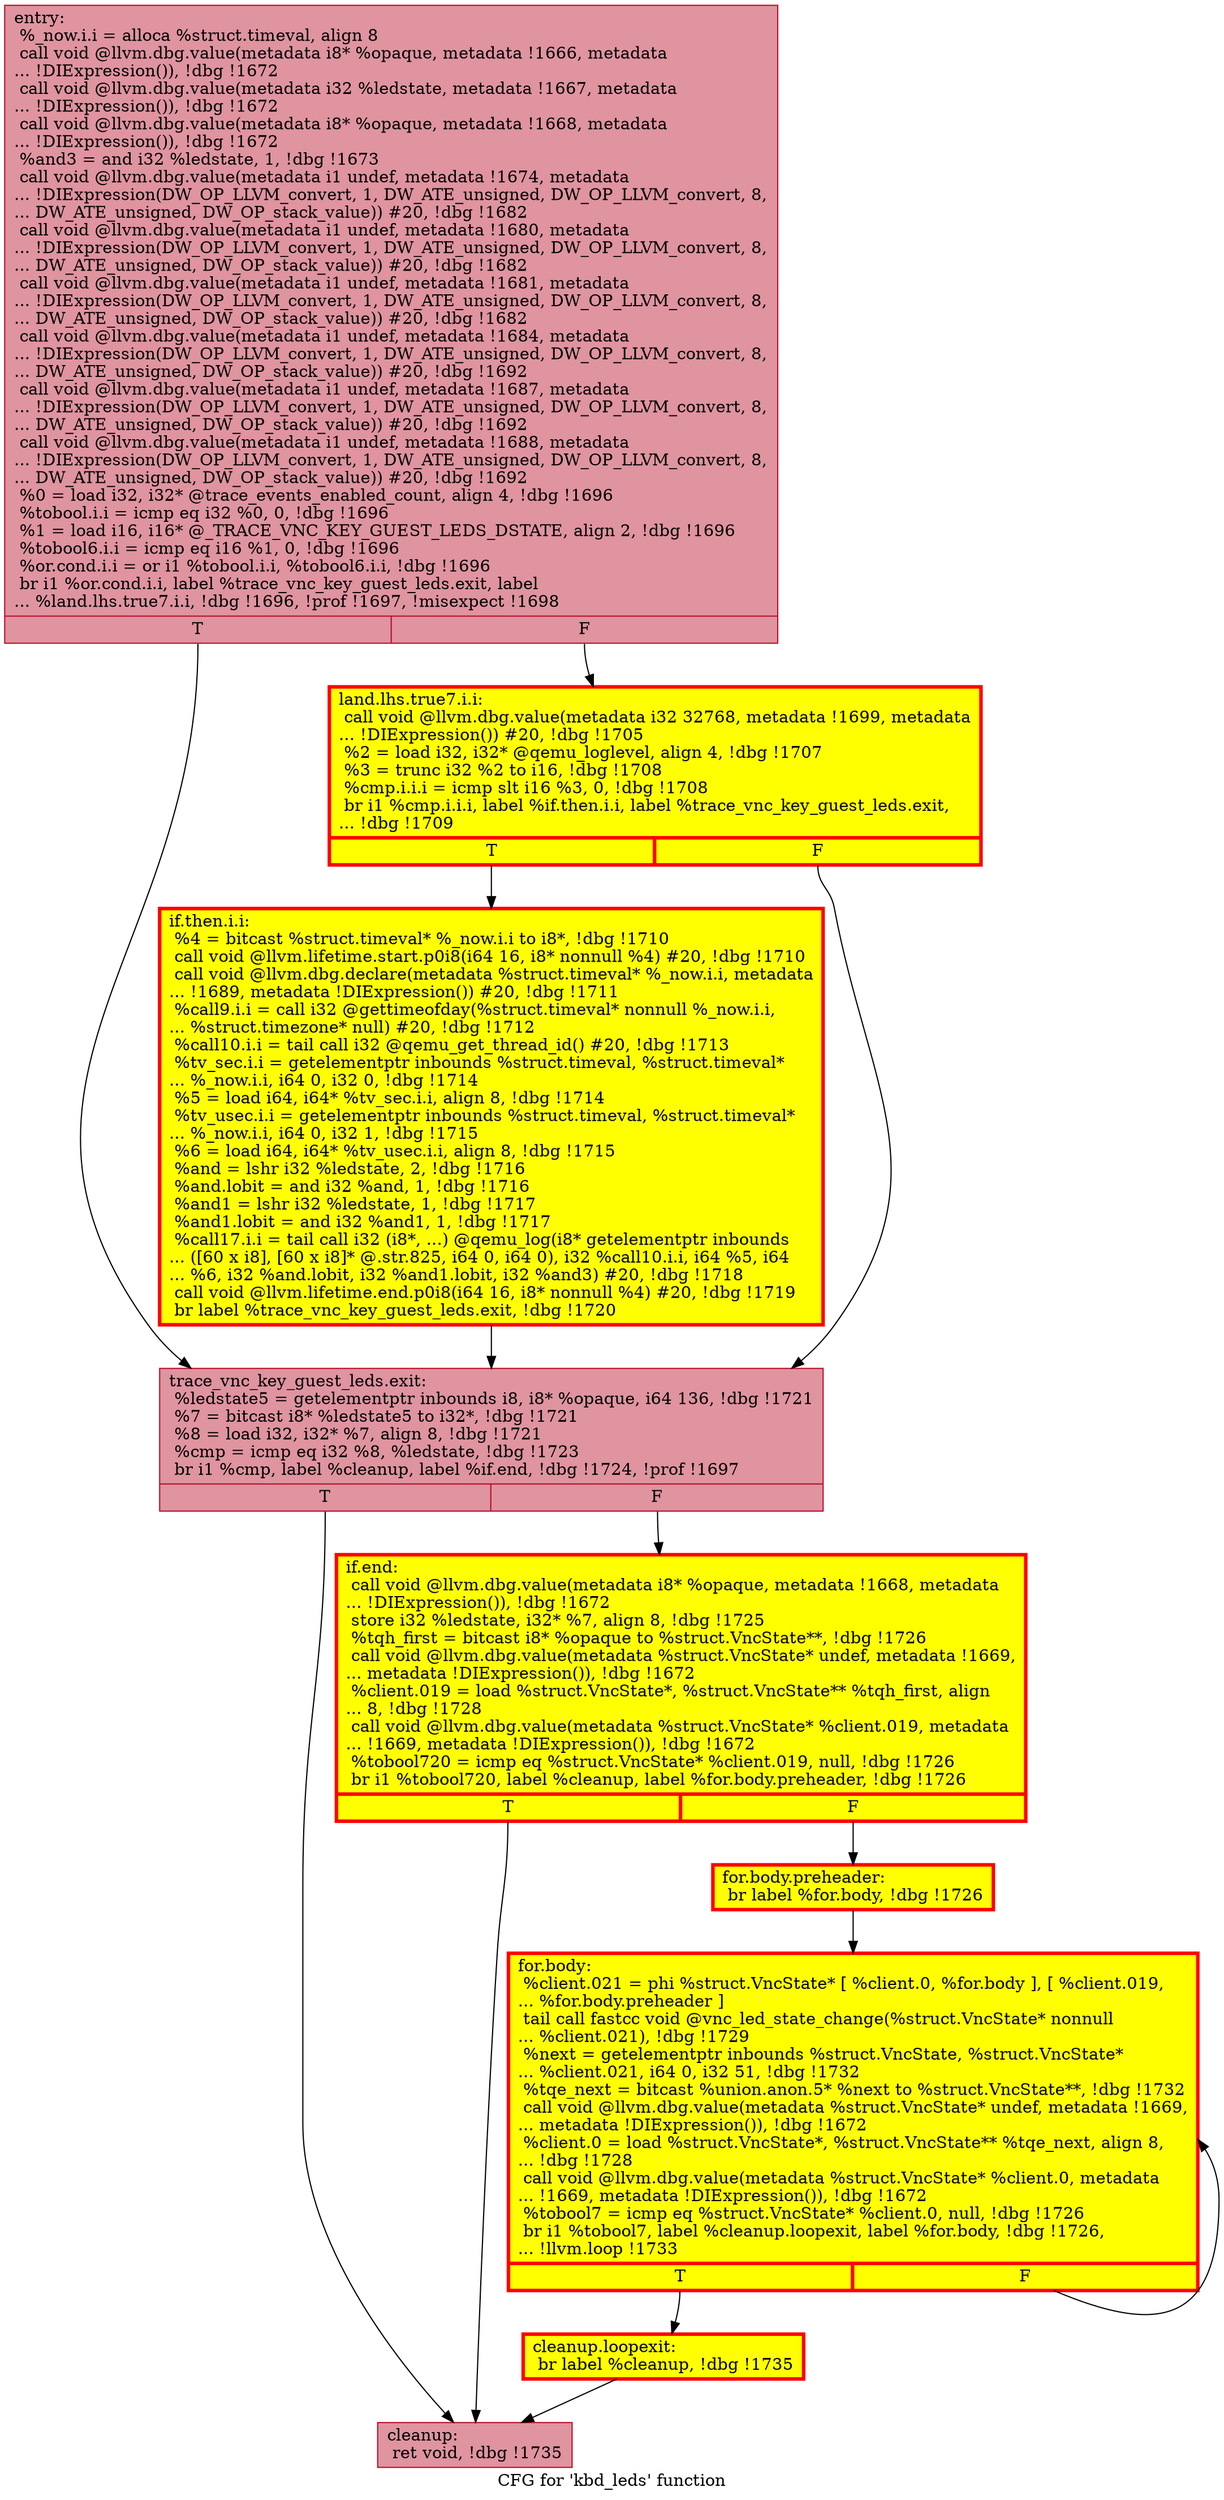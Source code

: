 digraph "CFG for 'kbd_leds' function" {
	label="CFG for 'kbd_leds' function";

	Node0x556a5687f2b0 [shape=record,color="#b70d28ff", style=filled, fillcolor="#b70d2870",label="{entry:\l  %_now.i.i = alloca %struct.timeval, align 8\l  call void @llvm.dbg.value(metadata i8* %opaque, metadata !1666, metadata\l... !DIExpression()), !dbg !1672\l  call void @llvm.dbg.value(metadata i32 %ledstate, metadata !1667, metadata\l... !DIExpression()), !dbg !1672\l  call void @llvm.dbg.value(metadata i8* %opaque, metadata !1668, metadata\l... !DIExpression()), !dbg !1672\l  %and3 = and i32 %ledstate, 1, !dbg !1673\l  call void @llvm.dbg.value(metadata i1 undef, metadata !1674, metadata\l... !DIExpression(DW_OP_LLVM_convert, 1, DW_ATE_unsigned, DW_OP_LLVM_convert, 8,\l... DW_ATE_unsigned, DW_OP_stack_value)) #20, !dbg !1682\l  call void @llvm.dbg.value(metadata i1 undef, metadata !1680, metadata\l... !DIExpression(DW_OP_LLVM_convert, 1, DW_ATE_unsigned, DW_OP_LLVM_convert, 8,\l... DW_ATE_unsigned, DW_OP_stack_value)) #20, !dbg !1682\l  call void @llvm.dbg.value(metadata i1 undef, metadata !1681, metadata\l... !DIExpression(DW_OP_LLVM_convert, 1, DW_ATE_unsigned, DW_OP_LLVM_convert, 8,\l... DW_ATE_unsigned, DW_OP_stack_value)) #20, !dbg !1682\l  call void @llvm.dbg.value(metadata i1 undef, metadata !1684, metadata\l... !DIExpression(DW_OP_LLVM_convert, 1, DW_ATE_unsigned, DW_OP_LLVM_convert, 8,\l... DW_ATE_unsigned, DW_OP_stack_value)) #20, !dbg !1692\l  call void @llvm.dbg.value(metadata i1 undef, metadata !1687, metadata\l... !DIExpression(DW_OP_LLVM_convert, 1, DW_ATE_unsigned, DW_OP_LLVM_convert, 8,\l... DW_ATE_unsigned, DW_OP_stack_value)) #20, !dbg !1692\l  call void @llvm.dbg.value(metadata i1 undef, metadata !1688, metadata\l... !DIExpression(DW_OP_LLVM_convert, 1, DW_ATE_unsigned, DW_OP_LLVM_convert, 8,\l... DW_ATE_unsigned, DW_OP_stack_value)) #20, !dbg !1692\l  %0 = load i32, i32* @trace_events_enabled_count, align 4, !dbg !1696\l  %tobool.i.i = icmp eq i32 %0, 0, !dbg !1696\l  %1 = load i16, i16* @_TRACE_VNC_KEY_GUEST_LEDS_DSTATE, align 2, !dbg !1696\l  %tobool6.i.i = icmp eq i16 %1, 0, !dbg !1696\l  %or.cond.i.i = or i1 %tobool.i.i, %tobool6.i.i, !dbg !1696\l  br i1 %or.cond.i.i, label %trace_vnc_key_guest_leds.exit, label\l... %land.lhs.true7.i.i, !dbg !1696, !prof !1697, !misexpect !1698\l|{<s0>T|<s1>F}}"];
	Node0x556a5687f2b0:s0 -> Node0x556a56d0b350;
	Node0x556a5687f2b0:s1 -> Node0x556a56d5cd70;
	Node0x556a56d5cd70 [shape=record,penwidth=3.0, style="filled", color="red", fillcolor="yellow",label="{land.lhs.true7.i.i:                               \l  call void @llvm.dbg.value(metadata i32 32768, metadata !1699, metadata\l... !DIExpression()) #20, !dbg !1705\l  %2 = load i32, i32* @qemu_loglevel, align 4, !dbg !1707\l  %3 = trunc i32 %2 to i16, !dbg !1708\l  %cmp.i.i.i = icmp slt i16 %3, 0, !dbg !1708\l  br i1 %cmp.i.i.i, label %if.then.i.i, label %trace_vnc_key_guest_leds.exit,\l... !dbg !1709\l|{<s0>T|<s1>F}}"];
	Node0x556a56d5cd70:s0 -> Node0x556a568b1380;
	Node0x556a56d5cd70:s1 -> Node0x556a56d0b350;
	Node0x556a568b1380 [shape=record,penwidth=3.0, style="filled", color="red", fillcolor="yellow",label="{if.then.i.i:                                      \l  %4 = bitcast %struct.timeval* %_now.i.i to i8*, !dbg !1710\l  call void @llvm.lifetime.start.p0i8(i64 16, i8* nonnull %4) #20, !dbg !1710\l  call void @llvm.dbg.declare(metadata %struct.timeval* %_now.i.i, metadata\l... !1689, metadata !DIExpression()) #20, !dbg !1711\l  %call9.i.i = call i32 @gettimeofday(%struct.timeval* nonnull %_now.i.i,\l... %struct.timezone* null) #20, !dbg !1712\l  %call10.i.i = tail call i32 @qemu_get_thread_id() #20, !dbg !1713\l  %tv_sec.i.i = getelementptr inbounds %struct.timeval, %struct.timeval*\l... %_now.i.i, i64 0, i32 0, !dbg !1714\l  %5 = load i64, i64* %tv_sec.i.i, align 8, !dbg !1714\l  %tv_usec.i.i = getelementptr inbounds %struct.timeval, %struct.timeval*\l... %_now.i.i, i64 0, i32 1, !dbg !1715\l  %6 = load i64, i64* %tv_usec.i.i, align 8, !dbg !1715\l  %and = lshr i32 %ledstate, 2, !dbg !1716\l  %and.lobit = and i32 %and, 1, !dbg !1716\l  %and1 = lshr i32 %ledstate, 1, !dbg !1717\l  %and1.lobit = and i32 %and1, 1, !dbg !1717\l  %call17.i.i = tail call i32 (i8*, ...) @qemu_log(i8* getelementptr inbounds\l... ([60 x i8], [60 x i8]* @.str.825, i64 0, i64 0), i32 %call10.i.i, i64 %5, i64\l... %6, i32 %and.lobit, i32 %and1.lobit, i32 %and3) #20, !dbg !1718\l  call void @llvm.lifetime.end.p0i8(i64 16, i8* nonnull %4) #20, !dbg !1719\l  br label %trace_vnc_key_guest_leds.exit, !dbg !1720\l}"];
	Node0x556a568b1380 -> Node0x556a56d0b350;
	Node0x556a56d0b350 [shape=record,color="#b70d28ff", style=filled, fillcolor="#b70d2870",label="{trace_vnc_key_guest_leds.exit:                    \l  %ledstate5 = getelementptr inbounds i8, i8* %opaque, i64 136, !dbg !1721\l  %7 = bitcast i8* %ledstate5 to i32*, !dbg !1721\l  %8 = load i32, i32* %7, align 8, !dbg !1721\l  %cmp = icmp eq i32 %8, %ledstate, !dbg !1723\l  br i1 %cmp, label %cleanup, label %if.end, !dbg !1724, !prof !1697\l|{<s0>T|<s1>F}}"];
	Node0x556a56d0b350:s0 -> Node0x556a56d58710;
	Node0x556a56d0b350:s1 -> Node0x556a56d58210;
	Node0x556a56d58210 [shape=record,penwidth=3.0, style="filled", color="red", fillcolor="yellow",label="{if.end:                                           \l  call void @llvm.dbg.value(metadata i8* %opaque, metadata !1668, metadata\l... !DIExpression()), !dbg !1672\l  store i32 %ledstate, i32* %7, align 8, !dbg !1725\l  %tqh_first = bitcast i8* %opaque to %struct.VncState**, !dbg !1726\l  call void @llvm.dbg.value(metadata %struct.VncState* undef, metadata !1669,\l... metadata !DIExpression()), !dbg !1672\l  %client.019 = load %struct.VncState*, %struct.VncState** %tqh_first, align\l... 8, !dbg !1728\l  call void @llvm.dbg.value(metadata %struct.VncState* %client.019, metadata\l... !1669, metadata !DIExpression()), !dbg !1672\l  %tobool720 = icmp eq %struct.VncState* %client.019, null, !dbg !1726\l  br i1 %tobool720, label %cleanup, label %for.body.preheader, !dbg !1726\l|{<s0>T|<s1>F}}"];
	Node0x556a56d58210:s0 -> Node0x556a56d58710;
	Node0x556a56d58210:s1 -> Node0x556a569b0a00;
	Node0x556a569b0a00 [shape=record,penwidth=3.0, style="filled", color="red", fillcolor="yellow",label="{for.body.preheader:                               \l  br label %for.body, !dbg !1726\l}"];
	Node0x556a569b0a00 -> Node0x556a56d59080;
	Node0x556a56d59080 [shape=record,penwidth=3.0, style="filled", color="red", fillcolor="yellow",label="{for.body:                                         \l  %client.021 = phi %struct.VncState* [ %client.0, %for.body ], [ %client.019,\l... %for.body.preheader ]\l  tail call fastcc void @vnc_led_state_change(%struct.VncState* nonnull\l... %client.021), !dbg !1729\l  %next = getelementptr inbounds %struct.VncState, %struct.VncState*\l... %client.021, i64 0, i32 51, !dbg !1732\l  %tqe_next = bitcast %union.anon.5* %next to %struct.VncState**, !dbg !1732\l  call void @llvm.dbg.value(metadata %struct.VncState* undef, metadata !1669,\l... metadata !DIExpression()), !dbg !1672\l  %client.0 = load %struct.VncState*, %struct.VncState** %tqe_next, align 8,\l... !dbg !1728\l  call void @llvm.dbg.value(metadata %struct.VncState* %client.0, metadata\l... !1669, metadata !DIExpression()), !dbg !1672\l  %tobool7 = icmp eq %struct.VncState* %client.0, null, !dbg !1726\l  br i1 %tobool7, label %cleanup.loopexit, label %for.body, !dbg !1726,\l... !llvm.loop !1733\l|{<s0>T|<s1>F}}"];
	Node0x556a56d59080:s0 -> Node0x556a56d277e0;
	Node0x556a56d59080:s1 -> Node0x556a56d59080;
	Node0x556a56d277e0 [shape=record,penwidth=3.0, style="filled", color="red", fillcolor="yellow",label="{cleanup.loopexit:                                 \l  br label %cleanup, !dbg !1735\l}"];
	Node0x556a56d277e0 -> Node0x556a56d58710;
	Node0x556a56d58710 [shape=record,color="#b70d28ff", style=filled, fillcolor="#b70d2870",label="{cleanup:                                          \l  ret void, !dbg !1735\l}"];
}
